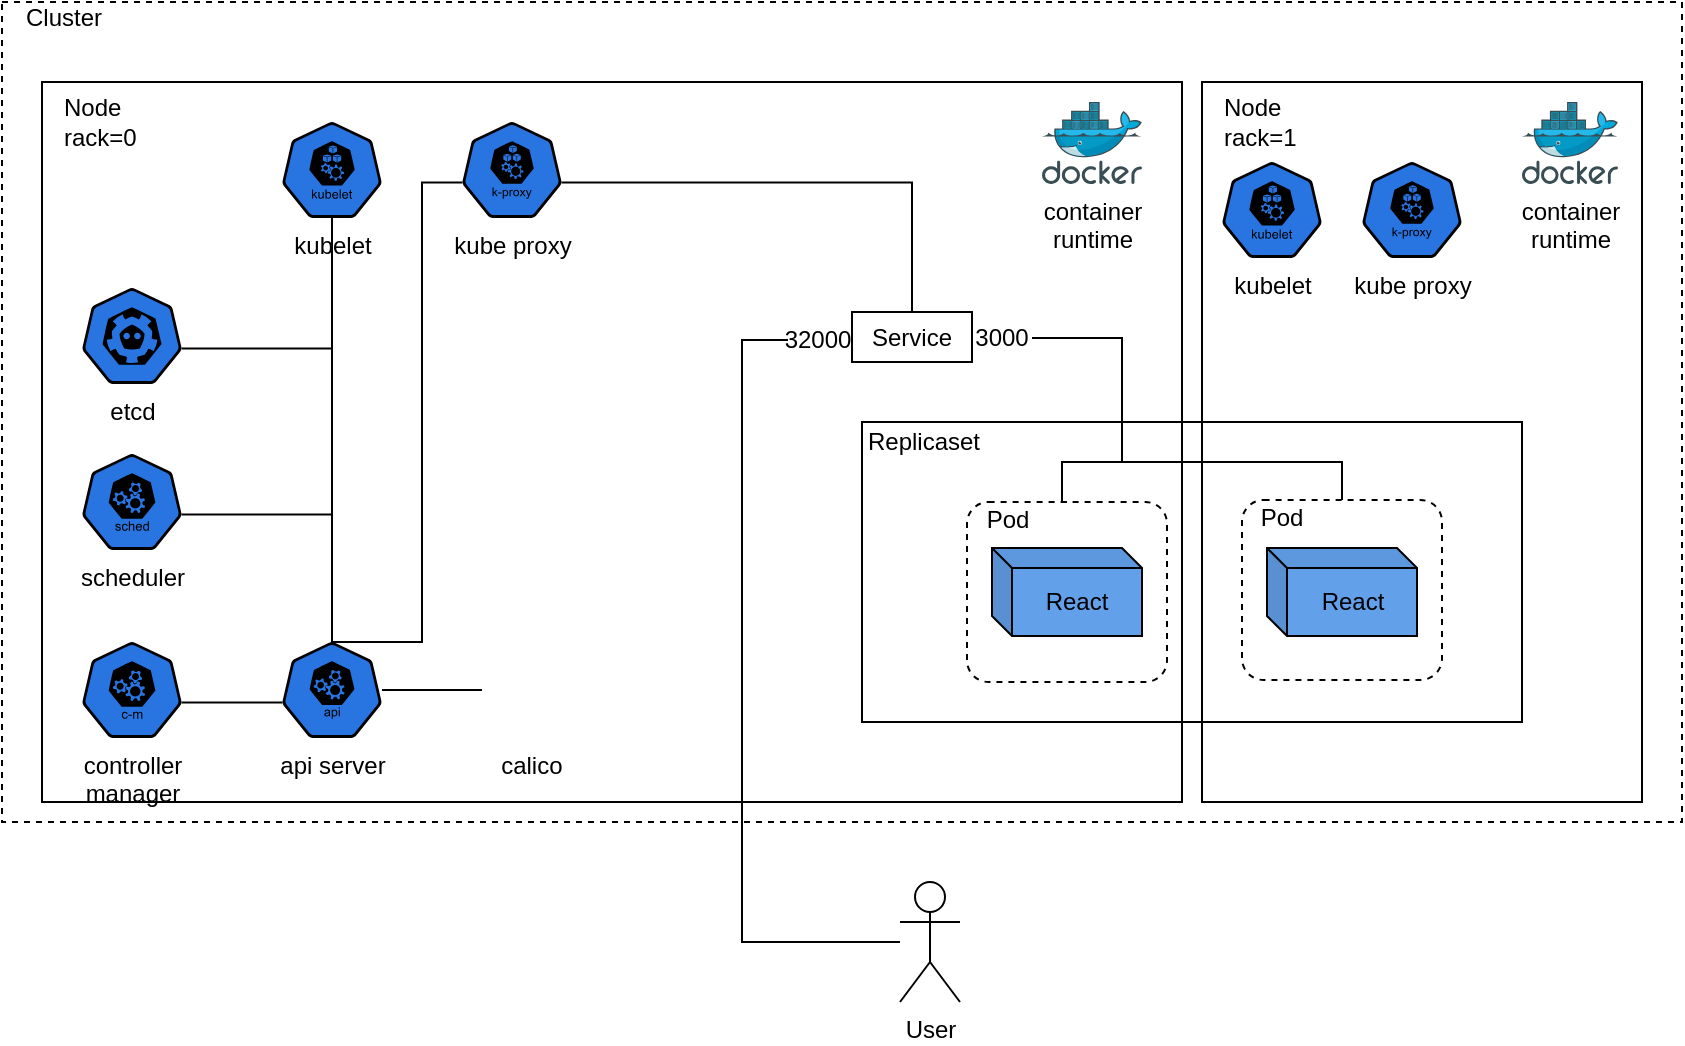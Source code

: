 <mxfile version="22.0.8" type="device">
  <diagram name="Page-1" id="daGm-d5KecSEp1XgCP-V">
    <mxGraphModel dx="1164" dy="773" grid="1" gridSize="10" guides="1" tooltips="1" connect="1" arrows="1" fold="1" page="1" pageScale="1" pageWidth="850" pageHeight="1100" background="none" math="0" shadow="0">
      <root>
        <mxCell id="0" />
        <mxCell id="1" parent="0" />
        <mxCell id="nVJ1xatCBB1Ekzz1yQBR-31" value="&lt;div&gt;Cluster&lt;/div&gt;" style="rounded=0;whiteSpace=wrap;html=1;fillColor=none;dashed=1;comic=0;movableLabel=1;movable=1;resizable=1;rotatable=1;deletable=1;editable=1;locked=0;connectable=1;" parent="1" vertex="1">
          <mxGeometry x="130" y="110" width="840" height="410" as="geometry">
            <mxPoint x="-389" y="-197" as="offset" />
          </mxGeometry>
        </mxCell>
        <mxCell id="iQrJHblz6EiCgPd0X-c0-3" value="&lt;div align=&quot;left&quot;&gt;Node&lt;/div&gt;&lt;div align=&quot;left&quot;&gt;rack=1&lt;/div&gt;" style="rounded=0;whiteSpace=wrap;html=1;fillColor=none;container=0;metaEdit=0;movableLabel=1;noLabel=0;align=left;" parent="1" vertex="1">
          <mxGeometry x="730" y="150" width="220" height="360" as="geometry">
            <mxPoint x="9" y="-160" as="offset" />
          </mxGeometry>
        </mxCell>
        <mxCell id="nVJ1xatCBB1Ekzz1yQBR-30" value="&lt;div align=&quot;left&quot;&gt;Node&lt;/div&gt;&lt;div align=&quot;left&quot;&gt;rack=0&lt;br&gt;&lt;/div&gt;" style="rounded=0;whiteSpace=wrap;html=1;fillColor=none;container=0;metaEdit=0;movableLabel=1;noLabel=0;align=left;" parent="1" vertex="1">
          <mxGeometry x="150" y="150" width="570" height="360" as="geometry">
            <mxPoint x="9" y="-160" as="offset" />
          </mxGeometry>
        </mxCell>
        <mxCell id="nVJ1xatCBB1Ekzz1yQBR-29" value="Replicaset" style="rounded=0;whiteSpace=wrap;html=1;fillColor=none;movableLabel=1;" parent="1" vertex="1">
          <mxGeometry x="560" y="320" width="330" height="150" as="geometry">
            <mxPoint x="-134" y="-65" as="offset" />
          </mxGeometry>
        </mxCell>
        <mxCell id="nVJ1xatCBB1Ekzz1yQBR-33" value="User" style="shape=umlActor;verticalLabelPosition=bottom;verticalAlign=top;html=1;outlineConnect=0;" parent="1" vertex="1">
          <mxGeometry x="579" y="550" width="30" height="60" as="geometry" />
        </mxCell>
        <mxCell id="nVJ1xatCBB1Ekzz1yQBR-34" value="Pod" style="rounded=1;whiteSpace=wrap;html=1;arcSize=12;movableLabel=1;fillColor=none;dashed=1;" parent="1" vertex="1">
          <mxGeometry x="612.5" y="360" width="100" height="90" as="geometry">
            <mxPoint x="-30" y="-36" as="offset" />
          </mxGeometry>
        </mxCell>
        <mxCell id="nVJ1xatCBB1Ekzz1yQBR-35" value="React" style="shape=cube;whiteSpace=wrap;html=1;boundedLbl=1;backgroundOutline=1;darkOpacity=0.05;darkOpacity2=0.1;size=10;movableLabel=1;fillColor=#62a0ea;strokeColor=#000000;" parent="1" vertex="1">
          <mxGeometry x="625" y="383" width="75" height="44" as="geometry" />
        </mxCell>
        <mxCell id="nVJ1xatCBB1Ekzz1yQBR-36" value="&lt;div&gt;container&lt;/div&gt;&lt;div&gt;runtime&lt;br&gt;&lt;/div&gt;" style="image;sketch=0;aspect=fixed;html=1;points=[];align=center;fontSize=12;image=img/lib/mscae/Docker.svg;" parent="1" vertex="1">
          <mxGeometry x="650" y="160" width="50" height="41" as="geometry" />
        </mxCell>
        <mxCell id="nVJ1xatCBB1Ekzz1yQBR-37" value="kubelet" style="sketch=0;html=1;dashed=0;whitespace=wrap;fillColor=#2875E2;strokeColor=default;points=[[0.005,0.63,0],[0.1,0.2,0],[0.9,0.2,0],[0.5,0,0],[0.995,0.63,0],[0.72,0.99,0],[0.5,1,0],[0.28,0.99,0]];verticalLabelPosition=bottom;align=center;verticalAlign=top;shape=mxgraph.kubernetes.icon;prIcon=kubelet" parent="1" vertex="1">
          <mxGeometry x="270" y="170" width="50" height="48" as="geometry" />
        </mxCell>
        <mxCell id="nVJ1xatCBB1Ekzz1yQBR-38" value="kube proxy" style="sketch=0;html=1;dashed=0;whitespace=wrap;fillColor=#2875E2;strokeColor=default;points=[[0.005,0.63,0],[0.1,0.2,0],[0.9,0.2,0],[0.5,0,0],[0.995,0.63,0],[0.72,0.99,0],[0.5,1,0],[0.28,0.99,0]];verticalLabelPosition=bottom;align=center;verticalAlign=top;shape=mxgraph.kubernetes.icon;prIcon=k_proxy" parent="1" vertex="1">
          <mxGeometry x="360" y="170" width="50" height="48" as="geometry" />
        </mxCell>
        <mxCell id="iQrJHblz6EiCgPd0X-c0-10" style="edgeStyle=none;curved=1;rounded=0;orthogonalLoop=1;jettySize=auto;html=1;entryX=0;entryY=0.5;entryDx=0;entryDy=0;fontSize=12;startSize=8;endSize=8;endArrow=none;endFill=0;" parent="1" source="nVJ1xatCBB1Ekzz1yQBR-39" target="iQrJHblz6EiCgPd0X-c0-9" edge="1">
          <mxGeometry relative="1" as="geometry" />
        </mxCell>
        <mxCell id="nVJ1xatCBB1Ekzz1yQBR-39" value="api server" style="sketch=0;html=1;dashed=0;whitespace=wrap;fillColor=#2875E2;strokeColor=default;points=[[0.005,0.63,0],[0.1,0.2,0],[0.9,0.2,0],[0.5,0,0],[0.995,0.63,0],[0.72,0.99,0],[0.5,1,0],[0.28,0.99,0]];verticalLabelPosition=bottom;align=center;verticalAlign=top;shape=mxgraph.kubernetes.icon;prIcon=api" parent="1" vertex="1">
          <mxGeometry x="270" y="430" width="50" height="48" as="geometry" />
        </mxCell>
        <mxCell id="nVJ1xatCBB1Ekzz1yQBR-40" value="etcd" style="sketch=0;html=1;dashed=0;whitespace=wrap;fillColor=#2875E2;strokeColor=default;points=[[0.005,0.63,0],[0.1,0.2,0],[0.9,0.2,0],[0.5,0,0],[0.995,0.63,0],[0.72,0.99,0],[0.5,1,0],[0.28,0.99,0]];verticalLabelPosition=bottom;align=center;verticalAlign=top;shape=mxgraph.kubernetes.icon;prIcon=etcd" parent="1" vertex="1">
          <mxGeometry x="170" y="253" width="50" height="48" as="geometry" />
        </mxCell>
        <mxCell id="nVJ1xatCBB1Ekzz1yQBR-41" value="scheduler" style="sketch=0;html=1;dashed=0;whitespace=wrap;fillColor=#2875E2;strokeColor=default;points=[[0.005,0.63,0],[0.1,0.2,0],[0.9,0.2,0],[0.5,0,0],[0.995,0.63,0],[0.72,0.99,0],[0.5,1,0],[0.28,0.99,0]];verticalLabelPosition=bottom;align=center;verticalAlign=top;shape=mxgraph.kubernetes.icon;prIcon=sched" parent="1" vertex="1">
          <mxGeometry x="170" y="336" width="50" height="48" as="geometry" />
        </mxCell>
        <mxCell id="nVJ1xatCBB1Ekzz1yQBR-42" value="&lt;div&gt;controller&lt;/div&gt;&lt;div&gt;manager&lt;br&gt;&lt;/div&gt;" style="sketch=0;html=1;dashed=0;whitespace=wrap;fillColor=#2875E2;strokeColor=default;points=[[0.005,0.63,0],[0.1,0.2,0],[0.9,0.2,0],[0.5,0,0],[0.995,0.63,0],[0.72,0.99,0],[0.5,1,0],[0.28,0.99,0]];verticalLabelPosition=bottom;align=center;verticalAlign=top;shape=mxgraph.kubernetes.icon;prIcon=c_m" parent="1" vertex="1">
          <mxGeometry x="170" y="430" width="50" height="48" as="geometry" />
        </mxCell>
        <mxCell id="nVJ1xatCBB1Ekzz1yQBR-44" style="edgeStyle=orthogonalEdgeStyle;rounded=0;orthogonalLoop=1;jettySize=auto;html=1;exitX=0.005;exitY=0.63;exitDx=0;exitDy=0;exitPerimeter=0;entryX=0.995;entryY=0.63;entryDx=0;entryDy=0;entryPerimeter=0;anchorPointDirection=1;startFill=1;strokeColor=default;endArrow=none;endFill=0;" parent="1" source="nVJ1xatCBB1Ekzz1yQBR-39" target="nVJ1xatCBB1Ekzz1yQBR-42" edge="1">
          <mxGeometry relative="1" as="geometry">
            <Array as="points">
              <mxPoint x="250" y="460" />
              <mxPoint x="250" y="460" />
            </Array>
          </mxGeometry>
        </mxCell>
        <mxCell id="nVJ1xatCBB1Ekzz1yQBR-45" style="edgeStyle=orthogonalEdgeStyle;rounded=0;orthogonalLoop=1;jettySize=auto;html=1;exitX=0.5;exitY=0;exitDx=0;exitDy=0;exitPerimeter=0;entryX=0.995;entryY=0.63;entryDx=0;entryDy=0;entryPerimeter=0;endArrow=none;endFill=0;" parent="1" source="nVJ1xatCBB1Ekzz1yQBR-39" target="nVJ1xatCBB1Ekzz1yQBR-41" edge="1">
          <mxGeometry relative="1" as="geometry">
            <Array as="points">
              <mxPoint x="295" y="366" />
            </Array>
          </mxGeometry>
        </mxCell>
        <mxCell id="nVJ1xatCBB1Ekzz1yQBR-46" style="edgeStyle=orthogonalEdgeStyle;rounded=0;orthogonalLoop=1;jettySize=auto;html=1;exitX=0.5;exitY=0;exitDx=0;exitDy=0;exitPerimeter=0;entryX=0.995;entryY=0.63;entryDx=0;entryDy=0;entryPerimeter=0;endArrow=none;endFill=0;" parent="1" source="nVJ1xatCBB1Ekzz1yQBR-39" target="nVJ1xatCBB1Ekzz1yQBR-40" edge="1">
          <mxGeometry relative="1" as="geometry">
            <Array as="points">
              <mxPoint x="295" y="283" />
            </Array>
          </mxGeometry>
        </mxCell>
        <mxCell id="nVJ1xatCBB1Ekzz1yQBR-47" style="edgeStyle=orthogonalEdgeStyle;orthogonalLoop=1;jettySize=auto;html=1;exitX=1;exitY=0.5;exitDx=0;exitDy=0;entryX=0.5;entryY=0;entryDx=0;entryDy=0;endArrow=none;endFill=0;rounded=0;strokeColor=default;" parent="1" source="nVJ1xatCBB1Ekzz1yQBR-53" target="nVJ1xatCBB1Ekzz1yQBR-34" edge="1">
          <mxGeometry relative="1" as="geometry">
            <Array as="points">
              <mxPoint x="690" y="278" />
              <mxPoint x="690" y="340" />
              <mxPoint x="660" y="340" />
              <mxPoint x="660" y="360" />
            </Array>
          </mxGeometry>
        </mxCell>
        <mxCell id="nVJ1xatCBB1Ekzz1yQBR-48" value="Service" style="rounded=0;whiteSpace=wrap;html=1;fillColor=none;" parent="1" vertex="1">
          <mxGeometry x="555" y="265" width="60" height="25" as="geometry" />
        </mxCell>
        <mxCell id="nVJ1xatCBB1Ekzz1yQBR-49" style="edgeStyle=orthogonalEdgeStyle;rounded=0;orthogonalLoop=1;jettySize=auto;html=1;exitX=0.5;exitY=0;exitDx=0;exitDy=0;exitPerimeter=0;entryX=0.5;entryY=1;entryDx=0;entryDy=0;entryPerimeter=0;endArrow=none;endFill=0;" parent="1" source="nVJ1xatCBB1Ekzz1yQBR-39" target="nVJ1xatCBB1Ekzz1yQBR-37" edge="1">
          <mxGeometry relative="1" as="geometry" />
        </mxCell>
        <mxCell id="nVJ1xatCBB1Ekzz1yQBR-50" style="edgeStyle=orthogonalEdgeStyle;rounded=0;orthogonalLoop=1;jettySize=auto;html=1;entryX=0.005;entryY=0.63;entryDx=0;entryDy=0;entryPerimeter=0;endArrow=none;endFill=0;exitX=0.5;exitY=0;exitDx=0;exitDy=0;exitPerimeter=0;" parent="1" source="nVJ1xatCBB1Ekzz1yQBR-39" target="nVJ1xatCBB1Ekzz1yQBR-38" edge="1">
          <mxGeometry relative="1" as="geometry">
            <mxPoint x="405" y="420" as="sourcePoint" />
            <Array as="points">
              <mxPoint x="340" y="430" />
              <mxPoint x="340" y="200" />
            </Array>
          </mxGeometry>
        </mxCell>
        <mxCell id="nVJ1xatCBB1Ekzz1yQBR-51" value="" style="edgeStyle=orthogonalEdgeStyle;rounded=0;orthogonalLoop=1;jettySize=auto;html=1;exitX=0.995;exitY=0.63;exitDx=0;exitDy=0;exitPerimeter=0;entryX=0.5;entryY=0;entryDx=0;entryDy=0;endArrow=none;endFill=0;" parent="1" source="nVJ1xatCBB1Ekzz1yQBR-38" target="nVJ1xatCBB1Ekzz1yQBR-48" edge="1">
          <mxGeometry relative="1" as="geometry">
            <mxPoint x="560" y="220" as="sourcePoint" />
            <mxPoint x="585" y="287" as="targetPoint" />
          </mxGeometry>
        </mxCell>
        <mxCell id="nVJ1xatCBB1Ekzz1yQBR-52" style="edgeStyle=orthogonalEdgeStyle;rounded=0;orthogonalLoop=1;jettySize=auto;html=1;exitX=1;exitY=0.5;exitDx=0;exitDy=0;entryX=0.5;entryY=0;entryDx=0;entryDy=0;endArrow=none;endFill=0;" parent="1" source="nVJ1xatCBB1Ekzz1yQBR-53" target="nVJ1xatCBB1Ekzz1yQBR-55" edge="1">
          <mxGeometry relative="1" as="geometry">
            <Array as="points">
              <mxPoint x="690" y="278" />
              <mxPoint x="690" y="340" />
              <mxPoint x="800" y="340" />
            </Array>
          </mxGeometry>
        </mxCell>
        <mxCell id="nVJ1xatCBB1Ekzz1yQBR-53" value="&lt;div&gt;3000&lt;/div&gt;" style="text;html=1;strokeColor=none;fillColor=none;align=center;verticalAlign=middle;whiteSpace=wrap;rounded=0;" parent="1" vertex="1">
          <mxGeometry x="615" y="268" width="30" height="20" as="geometry" />
        </mxCell>
        <mxCell id="nVJ1xatCBB1Ekzz1yQBR-55" value="Pod" style="rounded=1;whiteSpace=wrap;html=1;arcSize=12;movableLabel=1;fillColor=none;dashed=1;" parent="1" vertex="1">
          <mxGeometry x="750" y="359" width="100" height="90" as="geometry">
            <mxPoint x="-30" y="-36" as="offset" />
          </mxGeometry>
        </mxCell>
        <mxCell id="nVJ1xatCBB1Ekzz1yQBR-56" value="React" style="shape=cube;whiteSpace=wrap;html=1;boundedLbl=1;backgroundOutline=1;darkOpacity=0.05;darkOpacity2=0.1;size=10;movableLabel=1;fillColor=#62a0ea;strokeColor=#000000;" parent="1" vertex="1">
          <mxGeometry x="762.5" y="383" width="75" height="44" as="geometry" />
        </mxCell>
        <mxCell id="iQrJHblz6EiCgPd0X-c0-2" value="" style="edgeStyle=orthogonalEdgeStyle;rounded=0;orthogonalLoop=1;jettySize=auto;html=1;entryX=0;entryY=0.5;entryDx=0;entryDy=0;endArrow=none;endFill=0;" parent="1" source="nVJ1xatCBB1Ekzz1yQBR-33" target="iQrJHblz6EiCgPd0X-c0-1" edge="1">
          <mxGeometry relative="1" as="geometry">
            <Array as="points">
              <mxPoint x="500" y="580" />
              <mxPoint x="500" y="279" />
            </Array>
            <mxPoint x="480" y="580" as="sourcePoint" />
            <mxPoint x="555" y="241" as="targetPoint" />
          </mxGeometry>
        </mxCell>
        <mxCell id="iQrJHblz6EiCgPd0X-c0-1" value="&lt;div&gt;32000&lt;/div&gt;" style="text;html=1;strokeColor=none;fillColor=none;align=center;verticalAlign=middle;whiteSpace=wrap;rounded=0;" parent="1" vertex="1">
          <mxGeometry x="523" y="269" width="30" height="20" as="geometry" />
        </mxCell>
        <mxCell id="iQrJHblz6EiCgPd0X-c0-4" value="&lt;div&gt;container&lt;/div&gt;&lt;div&gt;runtime&lt;br&gt;&lt;/div&gt;" style="image;sketch=0;aspect=fixed;html=1;points=[];align=center;fontSize=12;image=img/lib/mscae/Docker.svg;" parent="1" vertex="1">
          <mxGeometry x="890" y="160" width="48" height="41" as="geometry" />
        </mxCell>
        <mxCell id="iQrJHblz6EiCgPd0X-c0-5" value="kubelet" style="sketch=0;html=1;dashed=0;whitespace=wrap;fillColor=#2875E2;strokeColor=default;points=[[0.005,0.63,0],[0.1,0.2,0],[0.9,0.2,0],[0.5,0,0],[0.995,0.63,0],[0.72,0.99,0],[0.5,1,0],[0.28,0.99,0]];verticalLabelPosition=bottom;align=center;verticalAlign=top;shape=mxgraph.kubernetes.icon;prIcon=kubelet" parent="1" vertex="1">
          <mxGeometry x="740" y="190" width="50" height="48" as="geometry" />
        </mxCell>
        <mxCell id="iQrJHblz6EiCgPd0X-c0-6" value="kube proxy" style="sketch=0;html=1;dashed=0;whitespace=wrap;fillColor=#2875E2;strokeColor=default;points=[[0.005,0.63,0],[0.1,0.2,0],[0.9,0.2,0],[0.5,0,0],[0.995,0.63,0],[0.72,0.99,0],[0.5,1,0],[0.28,0.99,0]];verticalLabelPosition=bottom;align=center;verticalAlign=top;shape=mxgraph.kubernetes.icon;prIcon=k_proxy" parent="1" vertex="1">
          <mxGeometry x="810" y="190" width="50" height="48" as="geometry" />
        </mxCell>
        <mxCell id="iQrJHblz6EiCgPd0X-c0-9" value="calico" style="shape=image;imageAspect=0;aspect=fixed;verticalLabelPosition=bottom;verticalAlign=top;fontSize=12;image=https://docs.tigera.io/img/calico-logo.webp;" parent="1" vertex="1">
          <mxGeometry x="370" y="430" width="49.85" height="48" as="geometry" />
        </mxCell>
      </root>
    </mxGraphModel>
  </diagram>
</mxfile>
